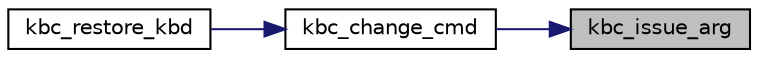 digraph "kbc_issue_arg"
{
 // LATEX_PDF_SIZE
  edge [fontname="Helvetica",fontsize="10",labelfontname="Helvetica",labelfontsize="10"];
  node [fontname="Helvetica",fontsize="10",shape=record];
  rankdir="RL";
  Node1 [label="kbc_issue_arg",height=0.2,width=0.4,color="black", fillcolor="grey75", style="filled", fontcolor="black",tooltip="Low-level function to issue an argument of a command."];
  Node1 -> Node2 [dir="back",color="midnightblue",fontsize="10",style="solid",fontname="Helvetica"];
  Node2 [label="kbc_change_cmd",height=0.2,width=0.4,color="black", fillcolor="white", style="filled",URL="$kbc_8c.html#a979788590a8e65eb1d5259ee6faa37a5",tooltip="High-level function that changes the command byte of the KBC."];
  Node2 -> Node3 [dir="back",color="midnightblue",fontsize="10",style="solid",fontname="Helvetica"];
  Node3 [label="kbc_restore_kbd",height=0.2,width=0.4,color="black", fillcolor="white", style="filled",URL="$kbc_8c.html#ad23a7f1edcc0f9b1d46b073a198f9f88",tooltip=" "];
}
